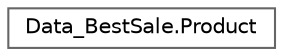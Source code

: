 digraph "Graphical Class Hierarchy"
{
 // LATEX_PDF_SIZE
  bgcolor="transparent";
  edge [fontname=Helvetica,fontsize=10,labelfontname=Helvetica,labelfontsize=10];
  node [fontname=Helvetica,fontsize=10,shape=box,height=0.2,width=0.4];
  rankdir="LR";
  Node0 [id="Node000000",label="Data_BestSale.Product",height=0.2,width=0.4,color="grey40", fillcolor="white", style="filled",URL="$class_data___best_sale_1_1_product.html",tooltip="Purpose: Definition of product and methods to deal with product operations. Created by: Jose Alves a2..."];
}
